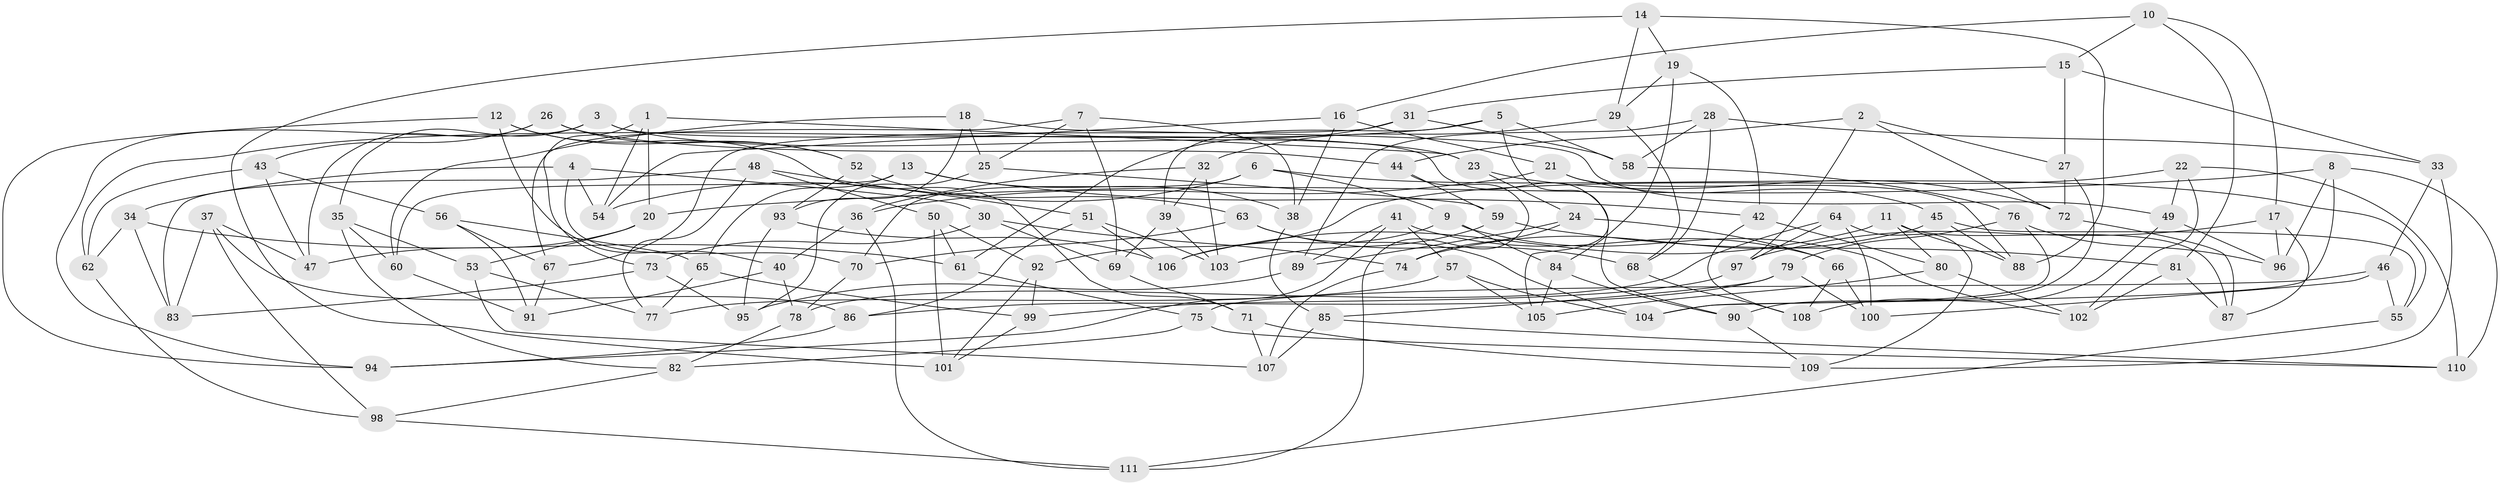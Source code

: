 // coarse degree distribution, {6: 0.5, 5: 0.1323529411764706, 4: 0.35294117647058826, 3: 0.014705882352941176}
// Generated by graph-tools (version 1.1) at 2025/42/03/06/25 10:42:21]
// undirected, 111 vertices, 222 edges
graph export_dot {
graph [start="1"]
  node [color=gray90,style=filled];
  1;
  2;
  3;
  4;
  5;
  6;
  7;
  8;
  9;
  10;
  11;
  12;
  13;
  14;
  15;
  16;
  17;
  18;
  19;
  20;
  21;
  22;
  23;
  24;
  25;
  26;
  27;
  28;
  29;
  30;
  31;
  32;
  33;
  34;
  35;
  36;
  37;
  38;
  39;
  40;
  41;
  42;
  43;
  44;
  45;
  46;
  47;
  48;
  49;
  50;
  51;
  52;
  53;
  54;
  55;
  56;
  57;
  58;
  59;
  60;
  61;
  62;
  63;
  64;
  65;
  66;
  67;
  68;
  69;
  70;
  71;
  72;
  73;
  74;
  75;
  76;
  77;
  78;
  79;
  80;
  81;
  82;
  83;
  84;
  85;
  86;
  87;
  88;
  89;
  90;
  91;
  92;
  93;
  94;
  95;
  96;
  97;
  98;
  99;
  100;
  101;
  102;
  103;
  104;
  105;
  106;
  107;
  108;
  109;
  110;
  111;
  1 -- 20;
  1 -- 54;
  1 -- 73;
  1 -- 23;
  2 -- 97;
  2 -- 44;
  2 -- 72;
  2 -- 27;
  3 -- 23;
  3 -- 35;
  3 -- 90;
  3 -- 94;
  4 -- 30;
  4 -- 70;
  4 -- 54;
  4 -- 34;
  5 -- 105;
  5 -- 62;
  5 -- 39;
  5 -- 58;
  6 -- 54;
  6 -- 9;
  6 -- 55;
  6 -- 70;
  7 -- 69;
  7 -- 38;
  7 -- 67;
  7 -- 25;
  8 -- 20;
  8 -- 104;
  8 -- 96;
  8 -- 110;
  9 -- 84;
  9 -- 102;
  9 -- 106;
  10 -- 81;
  10 -- 17;
  10 -- 16;
  10 -- 15;
  11 -- 88;
  11 -- 80;
  11 -- 87;
  11 -- 106;
  12 -- 94;
  12 -- 71;
  12 -- 52;
  12 -- 40;
  13 -- 60;
  13 -- 65;
  13 -- 38;
  13 -- 42;
  14 -- 29;
  14 -- 88;
  14 -- 101;
  14 -- 19;
  15 -- 33;
  15 -- 31;
  15 -- 27;
  16 -- 21;
  16 -- 38;
  16 -- 54;
  17 -- 97;
  17 -- 87;
  17 -- 96;
  18 -- 25;
  18 -- 60;
  18 -- 49;
  18 -- 93;
  19 -- 29;
  19 -- 84;
  19 -- 42;
  20 -- 47;
  20 -- 53;
  21 -- 88;
  21 -- 36;
  21 -- 45;
  22 -- 102;
  22 -- 49;
  22 -- 110;
  22 -- 92;
  23 -- 72;
  23 -- 24;
  24 -- 66;
  24 -- 74;
  24 -- 89;
  25 -- 95;
  25 -- 59;
  26 -- 43;
  26 -- 47;
  26 -- 52;
  26 -- 44;
  27 -- 90;
  27 -- 72;
  28 -- 58;
  28 -- 68;
  28 -- 33;
  28 -- 89;
  29 -- 68;
  29 -- 32;
  30 -- 73;
  30 -- 69;
  30 -- 74;
  31 -- 67;
  31 -- 58;
  31 -- 61;
  32 -- 36;
  32 -- 103;
  32 -- 39;
  33 -- 109;
  33 -- 46;
  34 -- 62;
  34 -- 83;
  34 -- 61;
  35 -- 82;
  35 -- 53;
  35 -- 60;
  36 -- 111;
  36 -- 40;
  37 -- 86;
  37 -- 98;
  37 -- 83;
  37 -- 47;
  38 -- 85;
  39 -- 69;
  39 -- 103;
  40 -- 91;
  40 -- 78;
  41 -- 57;
  41 -- 66;
  41 -- 89;
  41 -- 94;
  42 -- 80;
  42 -- 108;
  43 -- 56;
  43 -- 62;
  43 -- 47;
  44 -- 59;
  44 -- 111;
  45 -- 88;
  45 -- 55;
  45 -- 74;
  46 -- 75;
  46 -- 55;
  46 -- 100;
  48 -- 77;
  48 -- 51;
  48 -- 50;
  48 -- 83;
  49 -- 108;
  49 -- 96;
  50 -- 61;
  50 -- 92;
  50 -- 101;
  51 -- 106;
  51 -- 86;
  51 -- 103;
  52 -- 93;
  52 -- 63;
  53 -- 107;
  53 -- 77;
  55 -- 111;
  56 -- 91;
  56 -- 65;
  56 -- 67;
  57 -- 77;
  57 -- 104;
  57 -- 105;
  58 -- 76;
  59 -- 81;
  59 -- 103;
  60 -- 91;
  61 -- 75;
  62 -- 98;
  63 -- 104;
  63 -- 70;
  63 -- 68;
  64 -- 100;
  64 -- 109;
  64 -- 78;
  64 -- 97;
  65 -- 77;
  65 -- 99;
  66 -- 100;
  66 -- 108;
  67 -- 91;
  68 -- 108;
  69 -- 71;
  70 -- 78;
  71 -- 107;
  71 -- 109;
  72 -- 87;
  73 -- 83;
  73 -- 95;
  74 -- 107;
  75 -- 110;
  75 -- 82;
  76 -- 104;
  76 -- 96;
  76 -- 79;
  78 -- 82;
  79 -- 100;
  79 -- 85;
  79 -- 86;
  80 -- 105;
  80 -- 102;
  81 -- 102;
  81 -- 87;
  82 -- 98;
  84 -- 90;
  84 -- 105;
  85 -- 110;
  85 -- 107;
  86 -- 94;
  89 -- 95;
  90 -- 109;
  92 -- 99;
  92 -- 101;
  93 -- 106;
  93 -- 95;
  97 -- 99;
  98 -- 111;
  99 -- 101;
}

